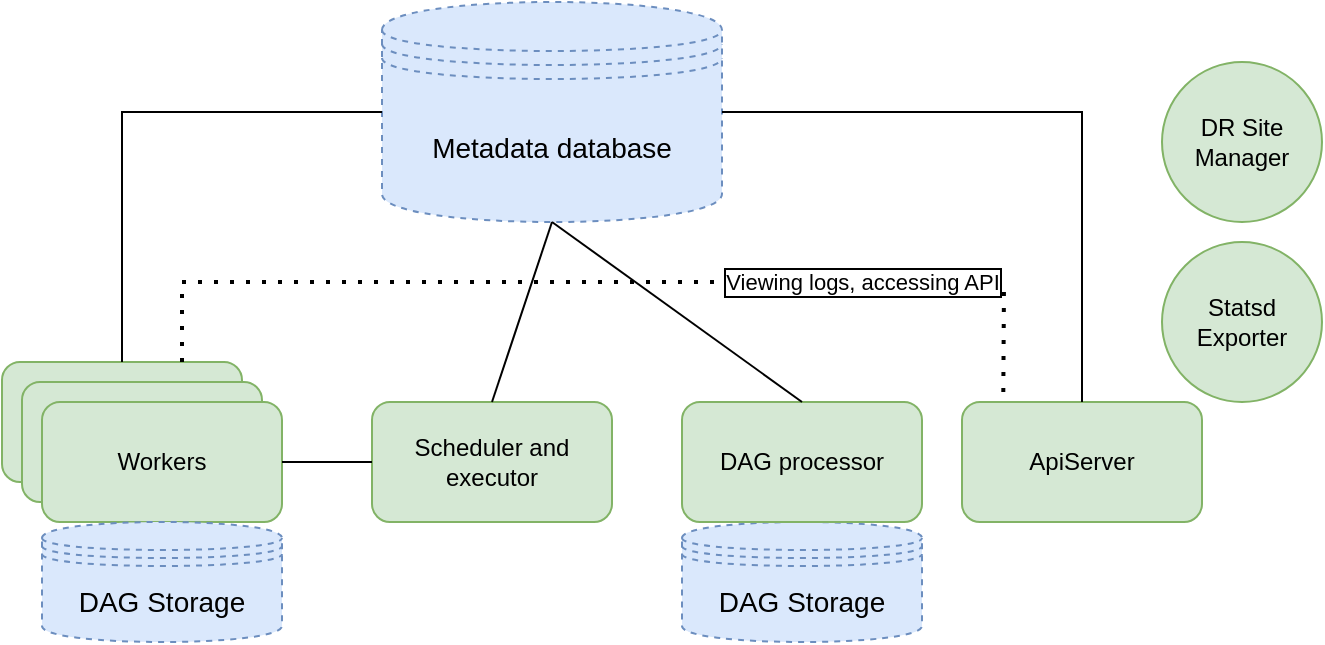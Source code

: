 <mxfile version="16.4.0" type="device"><diagram id="oVz0J0SP4A20-rGbmqCL" name="Page-1"><mxGraphModel dx="989" dy="689" grid="1" gridSize="10" guides="1" tooltips="1" connect="1" arrows="1" fold="1" page="1" pageScale="1" pageWidth="850" pageHeight="1100" math="0" shadow="0"><root><mxCell id="0"/><mxCell id="1" parent="0"/><mxCell id="0DJ7ba1NbGqYw8WkCLEo-1" value="Scheduler and executor" style="rounded=1;whiteSpace=wrap;html=1;fillColor=#d5e8d4;strokeColor=#82b366;" parent="1" vertex="1"><mxGeometry x="335" y="280" width="120" height="60" as="geometry"/></mxCell><mxCell id="0DJ7ba1NbGqYw8WkCLEo-3" value="ApiServer" style="rounded=1;whiteSpace=wrap;html=1;fillColor=#d5e8d4;strokeColor=#82b366;" parent="1" vertex="1"><mxGeometry x="630" y="280" width="120" height="60" as="geometry"/></mxCell><mxCell id="0DJ7ba1NbGqYw8WkCLEo-4" value="" style="rounded=1;whiteSpace=wrap;html=1;fillColor=#d5e8d4;strokeColor=#82b366;" parent="1" vertex="1"><mxGeometry x="150" y="260" width="120" height="60" as="geometry"/></mxCell><mxCell id="0DJ7ba1NbGqYw8WkCLEo-7" value="" style="rounded=1;whiteSpace=wrap;html=1;fillColor=#d5e8d4;strokeColor=#82b366;" parent="1" vertex="1"><mxGeometry x="160" y="270" width="120" height="60" as="geometry"/></mxCell><mxCell id="0DJ7ba1NbGqYw8WkCLEo-8" value="Workers" style="rounded=1;whiteSpace=wrap;html=1;fillColor=#d5e8d4;strokeColor=#82b366;" parent="1" vertex="1"><mxGeometry x="170" y="280" width="120" height="60" as="geometry"/></mxCell><mxCell id="0DJ7ba1NbGqYw8WkCLEo-9" value="Metadata database" style="shape=datastore;whiteSpace=wrap;html=1;shadow=0;dashed=1;fontSize=14;fillColor=#dae8fc;strokeColor=#6c8ebf;" parent="1" vertex="1"><mxGeometry x="340" y="80" width="170" height="110" as="geometry"/></mxCell><mxCell id="0DJ7ba1NbGqYw8WkCLEo-10" value="DAG Storage" style="shape=datastore;whiteSpace=wrap;html=1;shadow=0;dashed=1;fontSize=14;fillColor=#dae8fc;strokeColor=#6c8ebf;" parent="1" vertex="1"><mxGeometry x="170" y="340" width="120" height="60" as="geometry"/></mxCell><mxCell id="0DJ7ba1NbGqYw8WkCLEo-11" value="DAG Storage" style="shape=datastore;whiteSpace=wrap;html=1;shadow=0;dashed=1;fontSize=14;fillColor=#dae8fc;strokeColor=#6c8ebf;" parent="1" vertex="1"><mxGeometry x="490" y="340" width="120" height="60" as="geometry"/></mxCell><mxCell id="0DJ7ba1NbGqYw8WkCLEo-13" value="" style="endArrow=none;html=1;rounded=0;exitX=1;exitY=0.5;exitDx=0;exitDy=0;entryX=0;entryY=0.5;entryDx=0;entryDy=0;" parent="1" source="0DJ7ba1NbGqYw8WkCLEo-8" target="0DJ7ba1NbGqYw8WkCLEo-1" edge="1"><mxGeometry width="50" height="50" relative="1" as="geometry"><mxPoint x="370" y="380" as="sourcePoint"/><mxPoint x="420" y="330" as="targetPoint"/></mxGeometry></mxCell><mxCell id="0DJ7ba1NbGqYw8WkCLEo-14" value="" style="endArrow=none;html=1;rounded=0;exitX=0.5;exitY=1;exitDx=0;exitDy=0;entryX=0.5;entryY=0;entryDx=0;entryDy=0;" parent="1" source="0DJ7ba1NbGqYw8WkCLEo-9" target="0DJ7ba1NbGqYw8WkCLEo-1" edge="1"><mxGeometry width="50" height="50" relative="1" as="geometry"><mxPoint x="400" y="380" as="sourcePoint"/><mxPoint x="450" y="330" as="targetPoint"/></mxGeometry></mxCell><mxCell id="0DJ7ba1NbGqYw8WkCLEo-15" value="" style="endArrow=none;html=1;rounded=0;exitX=0.5;exitY=0;exitDx=0;exitDy=0;entryX=1;entryY=0.5;entryDx=0;entryDy=0;" parent="1" source="0DJ7ba1NbGqYw8WkCLEo-3" target="0DJ7ba1NbGqYw8WkCLEo-9" edge="1"><mxGeometry width="50" height="50" relative="1" as="geometry"><mxPoint x="400" y="380" as="sourcePoint"/><mxPoint x="450" y="330" as="targetPoint"/><Array as="points"><mxPoint x="690" y="135"/></Array></mxGeometry></mxCell><mxCell id="0DJ7ba1NbGqYw8WkCLEo-16" value="" style="endArrow=none;html=1;rounded=0;exitX=0;exitY=0.5;exitDx=0;exitDy=0;entryX=0.5;entryY=0;entryDx=0;entryDy=0;" parent="1" source="0DJ7ba1NbGqYw8WkCLEo-9" target="0DJ7ba1NbGqYw8WkCLEo-4" edge="1"><mxGeometry width="50" height="50" relative="1" as="geometry"><mxPoint x="400" y="280" as="sourcePoint"/><mxPoint x="450" y="230" as="targetPoint"/><Array as="points"><mxPoint x="210" y="135"/></Array></mxGeometry></mxCell><mxCell id="0DJ7ba1NbGqYw8WkCLEo-17" value="DR Site Manager" style="ellipse;whiteSpace=wrap;html=1;aspect=fixed;fillColor=#d5e8d4;strokeColor=#82b366;" parent="1" vertex="1"><mxGeometry x="730" y="110" width="80" height="80" as="geometry"/></mxCell><mxCell id="0DJ7ba1NbGqYw8WkCLEo-18" value="Statsd Exporter" style="ellipse;whiteSpace=wrap;html=1;aspect=fixed;fillColor=#d5e8d4;strokeColor=#82b366;" parent="1" vertex="1"><mxGeometry x="730" y="200" width="80" height="80" as="geometry"/></mxCell><mxCell id="0DJ7ba1NbGqYw8WkCLEo-19" value="" style="endArrow=none;dashed=1;html=1;dashPattern=1 3;strokeWidth=2;rounded=0;exitX=0.75;exitY=0;exitDx=0;exitDy=0;entryX=0.172;entryY=-0.04;entryDx=0;entryDy=0;entryPerimeter=0;" parent="1" source="0DJ7ba1NbGqYw8WkCLEo-4" target="0DJ7ba1NbGqYw8WkCLEo-3" edge="1"><mxGeometry width="50" height="50" relative="1" as="geometry"><mxPoint x="400" y="270" as="sourcePoint"/><mxPoint x="450" y="220" as="targetPoint"/><Array as="points"><mxPoint x="240" y="220"/><mxPoint x="651" y="220"/></Array></mxGeometry></mxCell><mxCell id="0DJ7ba1NbGqYw8WkCLEo-20" value="Viewing logs, accessing API" style="edgeLabel;html=1;align=center;verticalAlign=middle;resizable=0;points=[];labelBorderColor=default;" parent="0DJ7ba1NbGqYw8WkCLEo-19" vertex="1" connectable="0"><mxGeometry x="-0.3" y="3" relative="1" as="geometry"><mxPoint x="202" y="3" as="offset"/></mxGeometry></mxCell><mxCell id="BS4KNsKcDtrCALD7j-2N-1" value="DAG processor" style="rounded=1;whiteSpace=wrap;html=1;fillColor=#d5e8d4;strokeColor=#82b366;" vertex="1" parent="1"><mxGeometry x="490" y="280" width="120" height="60" as="geometry"/></mxCell><mxCell id="BS4KNsKcDtrCALD7j-2N-2" value="" style="endArrow=none;html=1;rounded=0;entryX=0.5;entryY=0;entryDx=0;entryDy=0;exitX=0.5;exitY=1;exitDx=0;exitDy=0;" edge="1" parent="1" source="0DJ7ba1NbGqYw8WkCLEo-9" target="BS4KNsKcDtrCALD7j-2N-1"><mxGeometry width="50" height="50" relative="1" as="geometry"><mxPoint x="400" y="390" as="sourcePoint"/><mxPoint x="450" y="340" as="targetPoint"/></mxGeometry></mxCell></root></mxGraphModel></diagram></mxfile>